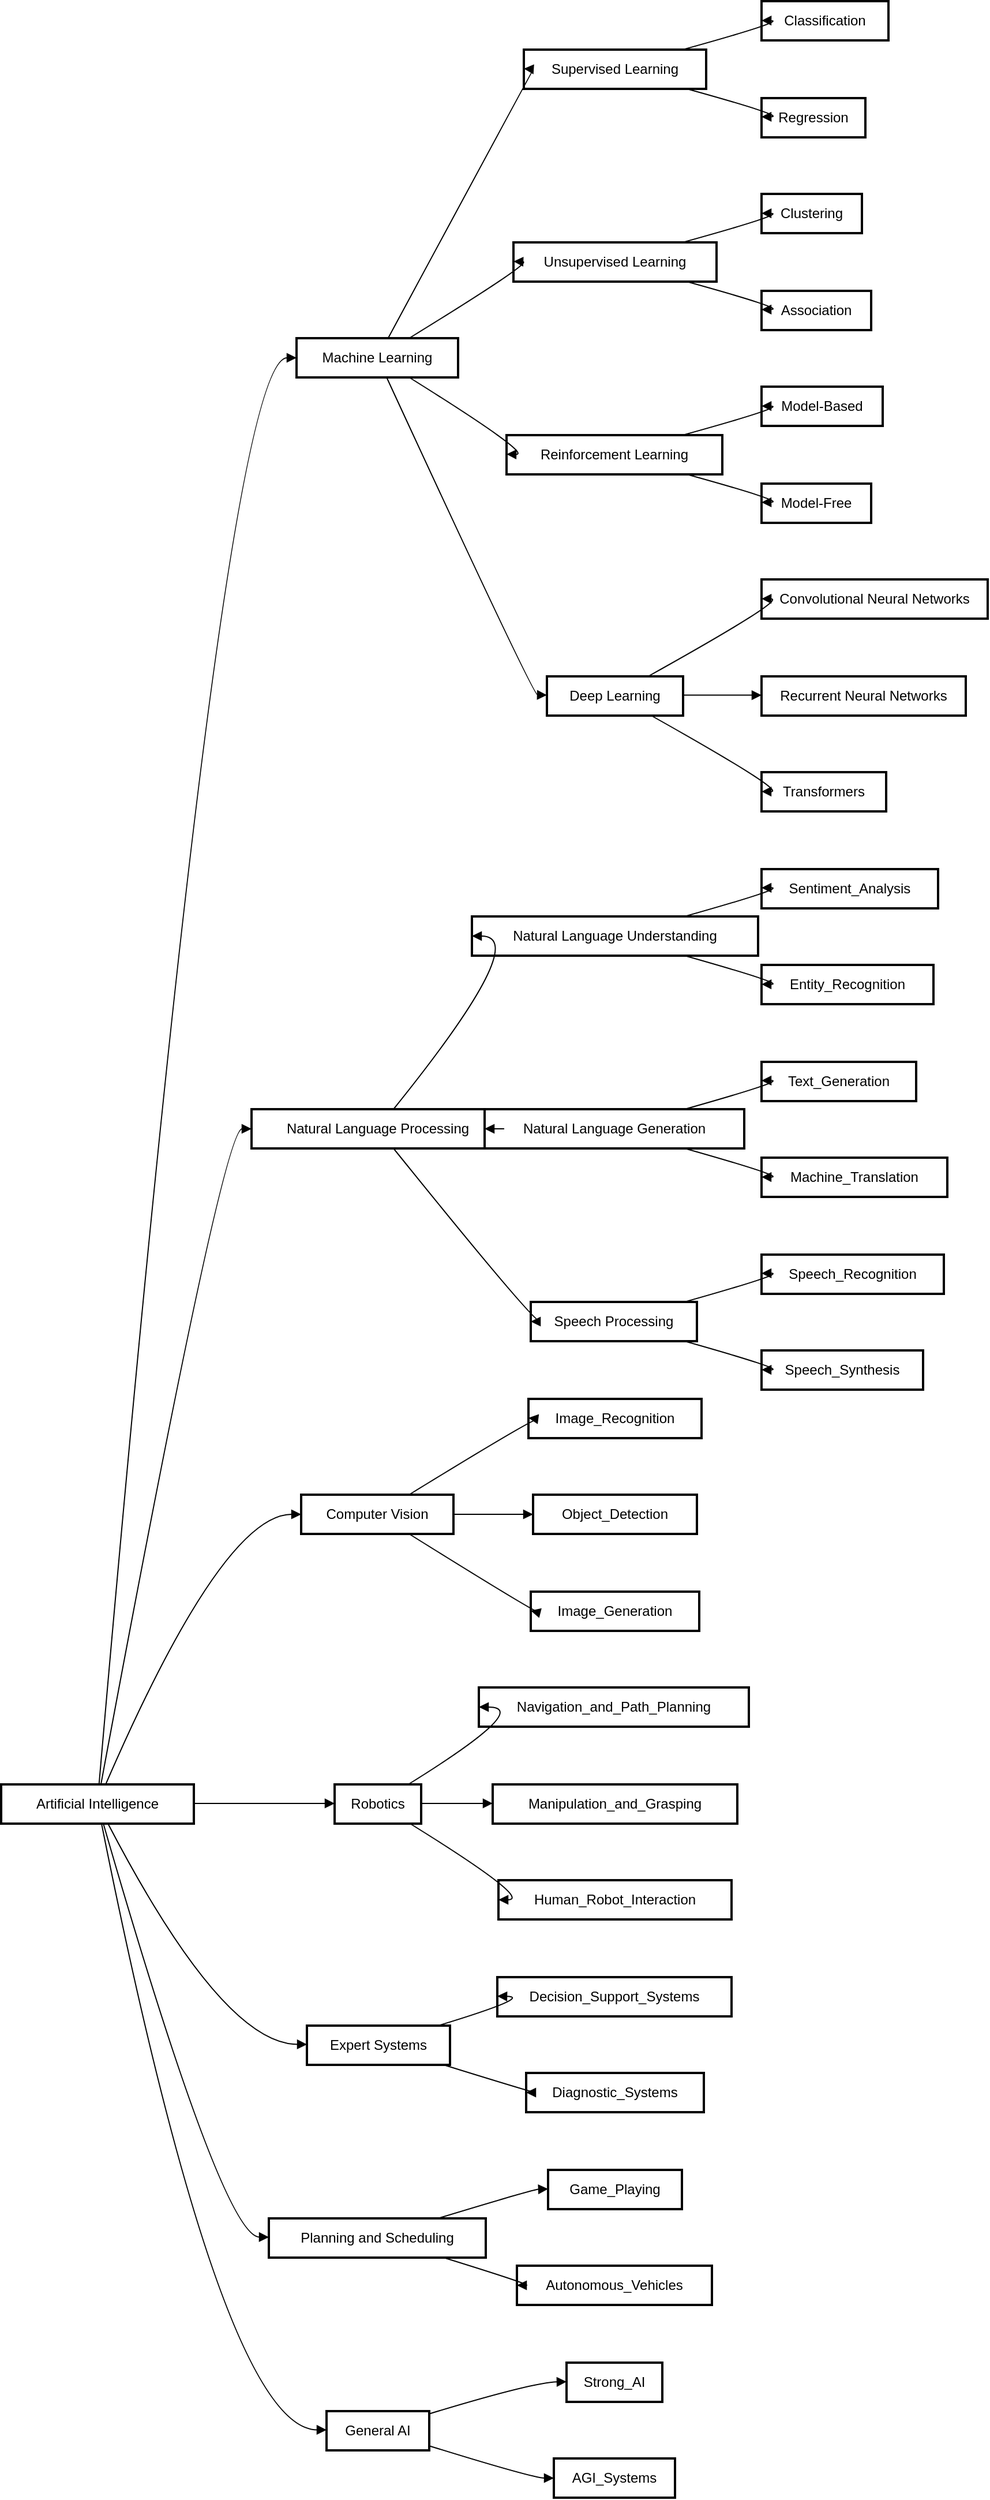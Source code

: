 <mxfile version="24.3.1" type="github">
  <diagram name="Page-1" id="9s_VgViNMeHV7FSrBPHC">
    <mxGraphModel dx="-1010" dy="902" grid="0" gridSize="10" guides="1" tooltips="1" connect="1" arrows="1" fold="1" page="1" pageScale="1" pageWidth="900" pageHeight="1600" math="0" shadow="0">
      <root>
        <mxCell id="0" />
        <mxCell id="1" parent="0" />
        <mxCell id="OQliHU4YAgJp6lG1vNW5-84" value="Artificial Intelligence" style="whiteSpace=wrap;strokeWidth=2;hachureGap=4;fontFamily=Helvetica;" vertex="1" parent="1">
          <mxGeometry x="2719" y="1881" width="167" height="34" as="geometry" />
        </mxCell>
        <mxCell id="OQliHU4YAgJp6lG1vNW5-85" value="Machine Learning" style="whiteSpace=wrap;strokeWidth=2;hachureGap=4;fontFamily=Helvetica;" vertex="1" parent="1">
          <mxGeometry x="2975" y="628" width="140" height="34" as="geometry" />
        </mxCell>
        <mxCell id="OQliHU4YAgJp6lG1vNW5-86" value="Natural Language Processing" style="whiteSpace=wrap;strokeWidth=2;hachureGap=4;fontFamily=Helvetica;" vertex="1" parent="1">
          <mxGeometry x="2936" y="1296" width="219" height="34" as="geometry" />
        </mxCell>
        <mxCell id="OQliHU4YAgJp6lG1vNW5-87" value="Computer Vision" style="whiteSpace=wrap;strokeWidth=2;hachureGap=4;fontFamily=Helvetica;" vertex="1" parent="1">
          <mxGeometry x="2979" y="1630" width="132" height="34" as="geometry" />
        </mxCell>
        <mxCell id="OQliHU4YAgJp6lG1vNW5-88" value="Robotics" style="whiteSpace=wrap;strokeWidth=2;hachureGap=4;fontFamily=Helvetica;" vertex="1" parent="1">
          <mxGeometry x="3008" y="1881" width="75" height="34" as="geometry" />
        </mxCell>
        <mxCell id="OQliHU4YAgJp6lG1vNW5-89" value="Expert Systems" style="whiteSpace=wrap;strokeWidth=2;hachureGap=4;fontFamily=Helvetica;" vertex="1" parent="1">
          <mxGeometry x="2984" y="2090" width="124" height="34" as="geometry" />
        </mxCell>
        <mxCell id="OQliHU4YAgJp6lG1vNW5-90" value="Planning and Scheduling" style="whiteSpace=wrap;strokeWidth=2;hachureGap=4;fontFamily=Helvetica;" vertex="1" parent="1">
          <mxGeometry x="2951" y="2257" width="188" height="34" as="geometry" />
        </mxCell>
        <mxCell id="OQliHU4YAgJp6lG1vNW5-91" value="General AI" style="whiteSpace=wrap;strokeWidth=2;hachureGap=4;fontFamily=Helvetica;" vertex="1" parent="1">
          <mxGeometry x="3001" y="2424" width="89" height="34" as="geometry" />
        </mxCell>
        <mxCell id="OQliHU4YAgJp6lG1vNW5-92" value="Supervised Learning" style="whiteSpace=wrap;strokeWidth=2;hachureGap=4;fontFamily=Helvetica;" vertex="1" parent="1">
          <mxGeometry x="3172" y="378" width="158" height="34" as="geometry" />
        </mxCell>
        <mxCell id="OQliHU4YAgJp6lG1vNW5-93" value="Unsupervised Learning" style="whiteSpace=wrap;strokeWidth=2;hachureGap=4;fontFamily=Helvetica;" vertex="1" parent="1">
          <mxGeometry x="3163" y="545" width="176" height="34" as="geometry" />
        </mxCell>
        <mxCell id="OQliHU4YAgJp6lG1vNW5-94" value="Reinforcement Learning" style="whiteSpace=wrap;strokeWidth=2;hachureGap=4;fontFamily=Helvetica;" vertex="1" parent="1">
          <mxGeometry x="3157" y="712" width="187" height="34" as="geometry" />
        </mxCell>
        <mxCell id="OQliHU4YAgJp6lG1vNW5-95" value="Deep Learning" style="whiteSpace=wrap;strokeWidth=2;hachureGap=4;fontFamily=Helvetica;" vertex="1" parent="1">
          <mxGeometry x="3192" y="921" width="118" height="34" as="geometry" />
        </mxCell>
        <mxCell id="OQliHU4YAgJp6lG1vNW5-96" value="Classification" style="whiteSpace=wrap;strokeWidth=2;hachureGap=4;fontFamily=Helvetica;" vertex="1" parent="1">
          <mxGeometry x="3378" y="336" width="110" height="34" as="geometry" />
        </mxCell>
        <mxCell id="OQliHU4YAgJp6lG1vNW5-97" value="Regression" style="whiteSpace=wrap;strokeWidth=2;hachureGap=4;fontFamily=Helvetica;" vertex="1" parent="1">
          <mxGeometry x="3378" y="420" width="90" height="34" as="geometry" />
        </mxCell>
        <mxCell id="OQliHU4YAgJp6lG1vNW5-98" value="Clustering" style="whiteSpace=wrap;strokeWidth=2;hachureGap=4;fontFamily=Helvetica;" vertex="1" parent="1">
          <mxGeometry x="3378" y="503" width="87" height="34" as="geometry" />
        </mxCell>
        <mxCell id="OQliHU4YAgJp6lG1vNW5-99" value="Association" style="whiteSpace=wrap;strokeWidth=2;hachureGap=4;fontFamily=Helvetica;" vertex="1" parent="1">
          <mxGeometry x="3378" y="587" width="95" height="34" as="geometry" />
        </mxCell>
        <mxCell id="OQliHU4YAgJp6lG1vNW5-100" value="Model-Based" style="whiteSpace=wrap;strokeWidth=2;hachureGap=4;fontFamily=Helvetica;" vertex="1" parent="1">
          <mxGeometry x="3378" y="670" width="105" height="34" as="geometry" />
        </mxCell>
        <mxCell id="OQliHU4YAgJp6lG1vNW5-101" value="Model-Free" style="whiteSpace=wrap;strokeWidth=2;hachureGap=4;fontFamily=Helvetica;" vertex="1" parent="1">
          <mxGeometry x="3378" y="754" width="95" height="34" as="geometry" />
        </mxCell>
        <mxCell id="OQliHU4YAgJp6lG1vNW5-102" value="Convolutional Neural Networks" style="whiteSpace=wrap;strokeWidth=2;hachureGap=4;fontFamily=Helvetica;" vertex="1" parent="1">
          <mxGeometry x="3378" y="837" width="196" height="34" as="geometry" />
        </mxCell>
        <mxCell id="OQliHU4YAgJp6lG1vNW5-103" value="Recurrent Neural Networks" style="whiteSpace=wrap;strokeWidth=2;hachureGap=4;fontFamily=Helvetica;" vertex="1" parent="1">
          <mxGeometry x="3378" y="921" width="177" height="34" as="geometry" />
        </mxCell>
        <mxCell id="OQliHU4YAgJp6lG1vNW5-104" value="Transformers" style="whiteSpace=wrap;strokeWidth=2;hachureGap=4;fontFamily=Helvetica;" vertex="1" parent="1">
          <mxGeometry x="3378" y="1004" width="108" height="34" as="geometry" />
        </mxCell>
        <mxCell id="OQliHU4YAgJp6lG1vNW5-105" value="Natural Language Understanding" style="whiteSpace=wrap;strokeWidth=2;hachureGap=4;fontFamily=Helvetica;" vertex="1" parent="1">
          <mxGeometry x="3127" y="1129" width="248" height="34" as="geometry" />
        </mxCell>
        <mxCell id="OQliHU4YAgJp6lG1vNW5-106" value="Natural Language Generation" style="whiteSpace=wrap;strokeWidth=2;hachureGap=4;fontFamily=Helvetica;" vertex="1" parent="1">
          <mxGeometry x="3138" y="1296" width="225" height="34" as="geometry" />
        </mxCell>
        <mxCell id="OQliHU4YAgJp6lG1vNW5-107" value="Speech Processing" style="whiteSpace=wrap;strokeWidth=2;hachureGap=4;fontFamily=Helvetica;" vertex="1" parent="1">
          <mxGeometry x="3178" y="1463" width="144" height="34" as="geometry" />
        </mxCell>
        <mxCell id="OQliHU4YAgJp6lG1vNW5-108" value="Sentiment_Analysis" style="whiteSpace=wrap;strokeWidth=2;hachureGap=4;fontFamily=Helvetica;" vertex="1" parent="1">
          <mxGeometry x="3378" y="1088" width="153" height="34" as="geometry" />
        </mxCell>
        <mxCell id="OQliHU4YAgJp6lG1vNW5-109" value="Entity_Recognition" style="whiteSpace=wrap;strokeWidth=2;hachureGap=4;fontFamily=Helvetica;" vertex="1" parent="1">
          <mxGeometry x="3378" y="1171" width="149" height="34" as="geometry" />
        </mxCell>
        <mxCell id="OQliHU4YAgJp6lG1vNW5-110" value="Text_Generation" style="whiteSpace=wrap;strokeWidth=2;hachureGap=4;fontFamily=Helvetica;" vertex="1" parent="1">
          <mxGeometry x="3378" y="1255" width="134" height="34" as="geometry" />
        </mxCell>
        <mxCell id="OQliHU4YAgJp6lG1vNW5-111" value="Machine_Translation" style="whiteSpace=wrap;strokeWidth=2;hachureGap=4;fontFamily=Helvetica;" vertex="1" parent="1">
          <mxGeometry x="3378" y="1338" width="161" height="34" as="geometry" />
        </mxCell>
        <mxCell id="OQliHU4YAgJp6lG1vNW5-112" value="Speech_Recognition" style="whiteSpace=wrap;strokeWidth=2;hachureGap=4;fontFamily=Helvetica;" vertex="1" parent="1">
          <mxGeometry x="3378" y="1422" width="158" height="34" as="geometry" />
        </mxCell>
        <mxCell id="OQliHU4YAgJp6lG1vNW5-113" value="Speech_Synthesis" style="whiteSpace=wrap;strokeWidth=2;hachureGap=4;fontFamily=Helvetica;" vertex="1" parent="1">
          <mxGeometry x="3378" y="1505" width="140" height="34" as="geometry" />
        </mxCell>
        <mxCell id="OQliHU4YAgJp6lG1vNW5-114" value="Image_Recognition" style="whiteSpace=wrap;strokeWidth=2;hachureGap=4;fontFamily=Helvetica;" vertex="1" parent="1">
          <mxGeometry x="3176" y="1547" width="150" height="34" as="geometry" />
        </mxCell>
        <mxCell id="OQliHU4YAgJp6lG1vNW5-115" value="Object_Detection" style="whiteSpace=wrap;strokeWidth=2;hachureGap=4;fontFamily=Helvetica;" vertex="1" parent="1">
          <mxGeometry x="3180" y="1630" width="142" height="34" as="geometry" />
        </mxCell>
        <mxCell id="OQliHU4YAgJp6lG1vNW5-116" value="Image_Generation" style="whiteSpace=wrap;strokeWidth=2;hachureGap=4;fontFamily=Helvetica;" vertex="1" parent="1">
          <mxGeometry x="3178" y="1714" width="146" height="34" as="geometry" />
        </mxCell>
        <mxCell id="OQliHU4YAgJp6lG1vNW5-117" value="Navigation_and_Path_Planning" style="whiteSpace=wrap;strokeWidth=2;hachureGap=4;fontFamily=Helvetica;" vertex="1" parent="1">
          <mxGeometry x="3133" y="1797" width="234" height="34" as="geometry" />
        </mxCell>
        <mxCell id="OQliHU4YAgJp6lG1vNW5-118" value="Manipulation_and_Grasping" style="whiteSpace=wrap;strokeWidth=2;hachureGap=4;fontFamily=Helvetica;" vertex="1" parent="1">
          <mxGeometry x="3145" y="1881" width="212" height="34" as="geometry" />
        </mxCell>
        <mxCell id="OQliHU4YAgJp6lG1vNW5-119" value="Human_Robot_Interaction" style="whiteSpace=wrap;strokeWidth=2;hachureGap=4;fontFamily=Helvetica;" vertex="1" parent="1">
          <mxGeometry x="3150" y="1964" width="202" height="34" as="geometry" />
        </mxCell>
        <mxCell id="OQliHU4YAgJp6lG1vNW5-120" value="Decision_Support_Systems" style="whiteSpace=wrap;strokeWidth=2;hachureGap=4;fontFamily=Helvetica;" vertex="1" parent="1">
          <mxGeometry x="3149" y="2048" width="203" height="34" as="geometry" />
        </mxCell>
        <mxCell id="OQliHU4YAgJp6lG1vNW5-121" value="Diagnostic_Systems" style="whiteSpace=wrap;strokeWidth=2;hachureGap=4;fontFamily=Helvetica;" vertex="1" parent="1">
          <mxGeometry x="3174" y="2131" width="154" height="34" as="geometry" />
        </mxCell>
        <mxCell id="OQliHU4YAgJp6lG1vNW5-122" value="Game_Playing" style="whiteSpace=wrap;strokeWidth=2;hachureGap=4;fontFamily=Helvetica;" vertex="1" parent="1">
          <mxGeometry x="3193" y="2215" width="116" height="34" as="geometry" />
        </mxCell>
        <mxCell id="OQliHU4YAgJp6lG1vNW5-123" value="Autonomous_Vehicles" style="whiteSpace=wrap;strokeWidth=2;hachureGap=4;fontFamily=Helvetica;" vertex="1" parent="1">
          <mxGeometry x="3166" y="2298" width="169" height="34" as="geometry" />
        </mxCell>
        <mxCell id="OQliHU4YAgJp6lG1vNW5-124" value="Strong_AI" style="whiteSpace=wrap;strokeWidth=2;hachureGap=4;fontFamily=Helvetica;" vertex="1" parent="1">
          <mxGeometry x="3209" y="2382" width="83" height="34" as="geometry" />
        </mxCell>
        <mxCell id="OQliHU4YAgJp6lG1vNW5-125" value="AGI_Systems" style="whiteSpace=wrap;strokeWidth=2;hachureGap=4;fontFamily=Helvetica;" vertex="1" parent="1">
          <mxGeometry x="3198" y="2465" width="105" height="34" as="geometry" />
        </mxCell>
        <mxCell id="OQliHU4YAgJp6lG1vNW5-126" value="" style="curved=1;startArrow=none;endArrow=block;exitX=0.508;exitY=-0.007;entryX=0.003;entryY=0.5;rounded=0;hachureGap=4;fontFamily=Helvetica;" edge="1" parent="1" source="OQliHU4YAgJp6lG1vNW5-84" target="OQliHU4YAgJp6lG1vNW5-85">
          <mxGeometry relative="1" as="geometry">
            <Array as="points">
              <mxPoint x="2911" y="645" />
            </Array>
          </mxGeometry>
        </mxCell>
        <mxCell id="OQliHU4YAgJp6lG1vNW5-127" value="" style="curved=1;startArrow=none;endArrow=block;exitX=0.518;exitY=-0.007;entryX=-0.001;entryY=0.5;rounded=0;hachureGap=4;fontFamily=Helvetica;" edge="1" parent="1" source="OQliHU4YAgJp6lG1vNW5-84" target="OQliHU4YAgJp6lG1vNW5-86">
          <mxGeometry relative="1" as="geometry">
            <Array as="points">
              <mxPoint x="2911" y="1313" />
            </Array>
          </mxGeometry>
        </mxCell>
        <mxCell id="OQliHU4YAgJp6lG1vNW5-128" value="" style="curved=1;startArrow=none;endArrow=block;exitX=0.543;exitY=-0.007;entryX=0.001;entryY=0.5;rounded=0;hachureGap=4;fontFamily=Helvetica;" edge="1" parent="1" source="OQliHU4YAgJp6lG1vNW5-84" target="OQliHU4YAgJp6lG1vNW5-87">
          <mxGeometry relative="1" as="geometry">
            <Array as="points">
              <mxPoint x="2911" y="1647" />
            </Array>
          </mxGeometry>
        </mxCell>
        <mxCell id="OQliHU4YAgJp6lG1vNW5-129" value="" style="curved=1;startArrow=none;endArrow=block;exitX=0.999;exitY=0.485;entryX=-0.003;entryY=0.485;rounded=0;hachureGap=4;fontFamily=Helvetica;" edge="1" parent="1" source="OQliHU4YAgJp6lG1vNW5-84" target="OQliHU4YAgJp6lG1vNW5-88">
          <mxGeometry relative="1" as="geometry">
            <Array as="points" />
          </mxGeometry>
        </mxCell>
        <mxCell id="OQliHU4YAgJp6lG1vNW5-130" value="" style="curved=1;startArrow=none;endArrow=block;exitX=0.552;exitY=0.978;entryX=-0.004;entryY=0.478;rounded=0;hachureGap=4;fontFamily=Helvetica;" edge="1" parent="1" source="OQliHU4YAgJp6lG1vNW5-84" target="OQliHU4YAgJp6lG1vNW5-89">
          <mxGeometry relative="1" as="geometry">
            <Array as="points">
              <mxPoint x="2911" y="2106" />
            </Array>
          </mxGeometry>
        </mxCell>
        <mxCell id="OQliHU4YAgJp6lG1vNW5-131" value="" style="curved=1;startArrow=none;endArrow=block;exitX=0.529;exitY=0.978;entryX=0.0;entryY=0.478;rounded=0;hachureGap=4;fontFamily=Helvetica;" edge="1" parent="1" source="OQliHU4YAgJp6lG1vNW5-84" target="OQliHU4YAgJp6lG1vNW5-90">
          <mxGeometry relative="1" as="geometry">
            <Array as="points">
              <mxPoint x="2911" y="2273" />
            </Array>
          </mxGeometry>
        </mxCell>
        <mxCell id="OQliHU4YAgJp6lG1vNW5-132" value="" style="curved=1;startArrow=none;endArrow=block;exitX=0.52;exitY=0.978;entryX=-0.004;entryY=0.478;rounded=0;hachureGap=4;fontFamily=Helvetica;" edge="1" parent="1" source="OQliHU4YAgJp6lG1vNW5-84" target="OQliHU4YAgJp6lG1vNW5-91">
          <mxGeometry relative="1" as="geometry">
            <Array as="points">
              <mxPoint x="2911" y="2440" />
            </Array>
          </mxGeometry>
        </mxCell>
        <mxCell id="OQliHU4YAgJp6lG1vNW5-133" value="" style="curved=1;startArrow=none;endArrow=block;exitX=0.566;exitY=0.007;entryX=-0.002;entryY=0.485;rounded=0;hachureGap=4;fontFamily=Helvetica;" edge="1" parent="1" source="OQliHU4YAgJp6lG1vNW5-85" target="OQliHU4YAgJp6lG1vNW5-92">
          <mxGeometry relative="1" as="geometry">
            <Array as="points">
              <mxPoint x="3180" y="395" />
            </Array>
          </mxGeometry>
        </mxCell>
        <mxCell id="OQliHU4YAgJp6lG1vNW5-134" value="" style="curved=1;startArrow=none;endArrow=block;exitX=0.695;exitY=0.007;entryX=-0.002;entryY=0.485;rounded=0;hachureGap=4;fontFamily=Helvetica;" edge="1" parent="1" source="OQliHU4YAgJp6lG1vNW5-85" target="OQliHU4YAgJp6lG1vNW5-93">
          <mxGeometry relative="1" as="geometry">
            <Array as="points">
              <mxPoint x="3180" y="562" />
            </Array>
          </mxGeometry>
        </mxCell>
        <mxCell id="OQliHU4YAgJp6lG1vNW5-135" value="" style="curved=1;startArrow=none;endArrow=block;exitX=0.695;exitY=0.993;entryX=0.002;entryY=0.485;rounded=0;hachureGap=4;fontFamily=Helvetica;" edge="1" parent="1" source="OQliHU4YAgJp6lG1vNW5-85" target="OQliHU4YAgJp6lG1vNW5-94">
          <mxGeometry relative="1" as="geometry">
            <Array as="points">
              <mxPoint x="3180" y="729" />
            </Array>
          </mxGeometry>
        </mxCell>
        <mxCell id="OQliHU4YAgJp6lG1vNW5-136" value="" style="curved=1;startArrow=none;endArrow=block;exitX=0.557;exitY=0.993;entryX=-0.0;entryY=0.478;rounded=0;hachureGap=4;fontFamily=Helvetica;" edge="1" parent="1" source="OQliHU4YAgJp6lG1vNW5-85" target="OQliHU4YAgJp6lG1vNW5-95">
          <mxGeometry relative="1" as="geometry">
            <Array as="points">
              <mxPoint x="3180" y="937" />
            </Array>
          </mxGeometry>
        </mxCell>
        <mxCell id="OQliHU4YAgJp6lG1vNW5-137" value="" style="curved=1;startArrow=none;endArrow=block;exitX=0.877;exitY=-0.007;entryX=-0.002;entryY=0.493;rounded=0;hachureGap=4;fontFamily=Helvetica;" edge="1" parent="1" source="OQliHU4YAgJp6lG1vNW5-92" target="OQliHU4YAgJp6lG1vNW5-96">
          <mxGeometry relative="1" as="geometry">
            <Array as="points">
              <mxPoint x="3400" y="353" />
            </Array>
          </mxGeometry>
        </mxCell>
        <mxCell id="OQliHU4YAgJp6lG1vNW5-138" value="" style="curved=1;startArrow=none;endArrow=block;exitX=0.877;exitY=0.978;entryX=-0.002;entryY=0.478;rounded=0;hachureGap=4;fontFamily=Helvetica;" edge="1" parent="1" source="OQliHU4YAgJp6lG1vNW5-92" target="OQliHU4YAgJp6lG1vNW5-97">
          <mxGeometry relative="1" as="geometry">
            <Array as="points">
              <mxPoint x="3400" y="436" />
            </Array>
          </mxGeometry>
        </mxCell>
        <mxCell id="OQliHU4YAgJp6lG1vNW5-139" value="" style="curved=1;startArrow=none;endArrow=block;exitX=0.838;exitY=-0.007;entryX=0.004;entryY=0.493;rounded=0;hachureGap=4;fontFamily=Helvetica;" edge="1" parent="1" source="OQliHU4YAgJp6lG1vNW5-93" target="OQliHU4YAgJp6lG1vNW5-98">
          <mxGeometry relative="1" as="geometry">
            <Array as="points">
              <mxPoint x="3400" y="520" />
            </Array>
          </mxGeometry>
        </mxCell>
        <mxCell id="OQliHU4YAgJp6lG1vNW5-140" value="" style="curved=1;startArrow=none;endArrow=block;exitX=0.838;exitY=0.978;entryX=0.004;entryY=0.478;rounded=0;hachureGap=4;fontFamily=Helvetica;" edge="1" parent="1" source="OQliHU4YAgJp6lG1vNW5-93" target="OQliHU4YAgJp6lG1vNW5-99">
          <mxGeometry relative="1" as="geometry">
            <Array as="points">
              <mxPoint x="3400" y="603" />
            </Array>
          </mxGeometry>
        </mxCell>
        <mxCell id="OQliHU4YAgJp6lG1vNW5-141" value="" style="curved=1;startArrow=none;endArrow=block;exitX=0.821;exitY=-0.007;entryX=-0.004;entryY=0.493;rounded=0;hachureGap=4;fontFamily=Helvetica;" edge="1" parent="1" source="OQliHU4YAgJp6lG1vNW5-94" target="OQliHU4YAgJp6lG1vNW5-100">
          <mxGeometry relative="1" as="geometry">
            <Array as="points">
              <mxPoint x="3400" y="687" />
            </Array>
          </mxGeometry>
        </mxCell>
        <mxCell id="OQliHU4YAgJp6lG1vNW5-142" value="" style="curved=1;startArrow=none;endArrow=block;exitX=0.821;exitY=0.978;entryX=0.003;entryY=0.478;rounded=0;hachureGap=4;fontFamily=Helvetica;" edge="1" parent="1" source="OQliHU4YAgJp6lG1vNW5-94" target="OQliHU4YAgJp6lG1vNW5-101">
          <mxGeometry relative="1" as="geometry">
            <Array as="points">
              <mxPoint x="3400" y="770" />
            </Array>
          </mxGeometry>
        </mxCell>
        <mxCell id="OQliHU4YAgJp6lG1vNW5-143" value="" style="curved=1;startArrow=none;endArrow=block;exitX=0.751;exitY=-0.015;entryX=-0.001;entryY=0.493;rounded=0;hachureGap=4;fontFamily=Helvetica;" edge="1" parent="1" source="OQliHU4YAgJp6lG1vNW5-95" target="OQliHU4YAgJp6lG1vNW5-102">
          <mxGeometry relative="1" as="geometry">
            <Array as="points">
              <mxPoint x="3400" y="854" />
            </Array>
          </mxGeometry>
        </mxCell>
        <mxCell id="OQliHU4YAgJp6lG1vNW5-144" value="" style="curved=1;startArrow=none;endArrow=block;exitX=0.996;exitY=0.478;entryX=-0.002;entryY=0.478;rounded=0;hachureGap=4;fontFamily=Helvetica;" edge="1" parent="1" source="OQliHU4YAgJp6lG1vNW5-95" target="OQliHU4YAgJp6lG1vNW5-103">
          <mxGeometry relative="1" as="geometry">
            <Array as="points" />
          </mxGeometry>
        </mxCell>
        <mxCell id="OQliHU4YAgJp6lG1vNW5-145" value="" style="curved=1;startArrow=none;endArrow=block;exitX=0.751;exitY=0.971;entryX=0.0;entryY=0.493;rounded=0;hachureGap=4;fontFamily=Helvetica;" edge="1" parent="1" source="OQliHU4YAgJp6lG1vNW5-95" target="OQliHU4YAgJp6lG1vNW5-104">
          <mxGeometry relative="1" as="geometry">
            <Array as="points">
              <mxPoint x="3400" y="1021" />
            </Array>
          </mxGeometry>
        </mxCell>
        <mxCell id="OQliHU4YAgJp6lG1vNW5-146" value="" style="curved=1;startArrow=none;endArrow=block;exitX=0.561;exitY=0.007;entryX=-0.001;entryY=0.5;rounded=0;hachureGap=4;fontFamily=Helvetica;" edge="1" parent="1" source="OQliHU4YAgJp6lG1vNW5-86" target="OQliHU4YAgJp6lG1vNW5-105">
          <mxGeometry relative="1" as="geometry">
            <Array as="points">
              <mxPoint x="3180" y="1146" />
            </Array>
          </mxGeometry>
        </mxCell>
        <mxCell id="OQliHU4YAgJp6lG1vNW5-147" value="" style="curved=1;startArrow=none;endArrow=block;exitX=0.999;exitY=0.5;entryX=0.001;entryY=0.5;rounded=0;hachureGap=4;fontFamily=Helvetica;" edge="1" parent="1" source="OQliHU4YAgJp6lG1vNW5-86" target="OQliHU4YAgJp6lG1vNW5-106">
          <mxGeometry relative="1" as="geometry">
            <Array as="points" />
          </mxGeometry>
        </mxCell>
        <mxCell id="OQliHU4YAgJp6lG1vNW5-148" value="" style="curved=1;startArrow=none;endArrow=block;exitX=0.561;exitY=0.993;entryX=0.003;entryY=0.5;rounded=0;hachureGap=4;fontFamily=Helvetica;" edge="1" parent="1" source="OQliHU4YAgJp6lG1vNW5-86" target="OQliHU4YAgJp6lG1vNW5-107">
          <mxGeometry relative="1" as="geometry">
            <Array as="points">
              <mxPoint x="3180" y="1480" />
            </Array>
          </mxGeometry>
        </mxCell>
        <mxCell id="OQliHU4YAgJp6lG1vNW5-149" value="" style="curved=1;startArrow=none;endArrow=block;exitX=0.74;exitY=0.007;entryX=0.002;entryY=0.478;rounded=0;hachureGap=4;fontFamily=Helvetica;" edge="1" parent="1" source="OQliHU4YAgJp6lG1vNW5-105" target="OQliHU4YAgJp6lG1vNW5-108">
          <mxGeometry relative="1" as="geometry">
            <Array as="points">
              <mxPoint x="3400" y="1104" />
            </Array>
          </mxGeometry>
        </mxCell>
        <mxCell id="OQliHU4YAgJp6lG1vNW5-150" value="" style="curved=1;startArrow=none;endArrow=block;exitX=0.74;exitY=0.993;entryX=0.002;entryY=0.493;rounded=0;hachureGap=4;fontFamily=Helvetica;" edge="1" parent="1" source="OQliHU4YAgJp6lG1vNW5-105" target="OQliHU4YAgJp6lG1vNW5-109">
          <mxGeometry relative="1" as="geometry">
            <Array as="points">
              <mxPoint x="3400" y="1188" />
            </Array>
          </mxGeometry>
        </mxCell>
        <mxCell id="OQliHU4YAgJp6lG1vNW5-151" value="" style="curved=1;startArrow=none;endArrow=block;exitX=0.767;exitY=0.007;entryX=0.001;entryY=0.478;rounded=0;hachureGap=4;fontFamily=Helvetica;" edge="1" parent="1" source="OQliHU4YAgJp6lG1vNW5-106" target="OQliHU4YAgJp6lG1vNW5-110">
          <mxGeometry relative="1" as="geometry">
            <Array as="points">
              <mxPoint x="3400" y="1271" />
            </Array>
          </mxGeometry>
        </mxCell>
        <mxCell id="OQliHU4YAgJp6lG1vNW5-152" value="" style="curved=1;startArrow=none;endArrow=block;exitX=0.767;exitY=0.993;entryX=-0.002;entryY=0.493;rounded=0;hachureGap=4;fontFamily=Helvetica;" edge="1" parent="1" source="OQliHU4YAgJp6lG1vNW5-106" target="OQliHU4YAgJp6lG1vNW5-111">
          <mxGeometry relative="1" as="geometry">
            <Array as="points">
              <mxPoint x="3400" y="1355" />
            </Array>
          </mxGeometry>
        </mxCell>
        <mxCell id="OQliHU4YAgJp6lG1vNW5-153" value="" style="curved=1;startArrow=none;endArrow=block;exitX=0.92;exitY=0.007;entryX=0.001;entryY=0.478;rounded=0;hachureGap=4;fontFamily=Helvetica;" edge="1" parent="1" source="OQliHU4YAgJp6lG1vNW5-107" target="OQliHU4YAgJp6lG1vNW5-112">
          <mxGeometry relative="1" as="geometry">
            <Array as="points">
              <mxPoint x="3400" y="1438" />
            </Array>
          </mxGeometry>
        </mxCell>
        <mxCell id="OQliHU4YAgJp6lG1vNW5-154" value="" style="curved=1;startArrow=none;endArrow=block;exitX=0.92;exitY=0.993;entryX=0.0;entryY=0.493;rounded=0;hachureGap=4;fontFamily=Helvetica;" edge="1" parent="1" source="OQliHU4YAgJp6lG1vNW5-107" target="OQliHU4YAgJp6lG1vNW5-113">
          <mxGeometry relative="1" as="geometry">
            <Array as="points">
              <mxPoint x="3400" y="1522" />
            </Array>
          </mxGeometry>
        </mxCell>
        <mxCell id="OQliHU4YAgJp6lG1vNW5-155" value="" style="curved=1;startArrow=none;endArrow=block;exitX=0.706;exitY=0.007;entryX=-0.001;entryY=0.485;rounded=0;hachureGap=4;fontFamily=Helvetica;" edge="1" parent="1" source="OQliHU4YAgJp6lG1vNW5-87" target="OQliHU4YAgJp6lG1vNW5-114">
          <mxGeometry relative="1" as="geometry">
            <Array as="points">
              <mxPoint x="3180" y="1564" />
            </Array>
          </mxGeometry>
        </mxCell>
        <mxCell id="OQliHU4YAgJp6lG1vNW5-156" value="" style="curved=1;startArrow=none;endArrow=block;exitX=1.003;exitY=0.5;entryX=-0.001;entryY=0.5;rounded=0;hachureGap=4;fontFamily=Helvetica;" edge="1" parent="1" source="OQliHU4YAgJp6lG1vNW5-87" target="OQliHU4YAgJp6lG1vNW5-115">
          <mxGeometry relative="1" as="geometry">
            <Array as="points" />
          </mxGeometry>
        </mxCell>
        <mxCell id="OQliHU4YAgJp6lG1vNW5-157" value="" style="curved=1;startArrow=none;endArrow=block;exitX=0.706;exitY=0.993;entryX=-0.003;entryY=0.485;rounded=0;hachureGap=4;fontFamily=Helvetica;" edge="1" parent="1" source="OQliHU4YAgJp6lG1vNW5-87" target="OQliHU4YAgJp6lG1vNW5-116">
          <mxGeometry relative="1" as="geometry">
            <Array as="points">
              <mxPoint x="3180" y="1731" />
            </Array>
          </mxGeometry>
        </mxCell>
        <mxCell id="OQliHU4YAgJp6lG1vNW5-158" value="" style="curved=1;startArrow=none;endArrow=block;exitX=0.856;exitY=-0.007;entryX=0.002;entryY=0.5;rounded=0;hachureGap=4;fontFamily=Helvetica;" edge="1" parent="1" source="OQliHU4YAgJp6lG1vNW5-88" target="OQliHU4YAgJp6lG1vNW5-117">
          <mxGeometry relative="1" as="geometry">
            <Array as="points">
              <mxPoint x="3180" y="1814" />
            </Array>
          </mxGeometry>
        </mxCell>
        <mxCell id="OQliHU4YAgJp6lG1vNW5-159" value="" style="curved=1;startArrow=none;endArrow=block;exitX=0.997;exitY=0.485;entryX=-0.002;entryY=0.485;rounded=0;hachureGap=4;fontFamily=Helvetica;" edge="1" parent="1" source="OQliHU4YAgJp6lG1vNW5-88" target="OQliHU4YAgJp6lG1vNW5-118">
          <mxGeometry relative="1" as="geometry">
            <Array as="points" />
          </mxGeometry>
        </mxCell>
        <mxCell id="OQliHU4YAgJp6lG1vNW5-160" value="" style="curved=1;startArrow=none;endArrow=block;exitX=0.856;exitY=0.978;entryX=-0.0;entryY=0.5;rounded=0;hachureGap=4;fontFamily=Helvetica;" edge="1" parent="1" source="OQliHU4YAgJp6lG1vNW5-88" target="OQliHU4YAgJp6lG1vNW5-119">
          <mxGeometry relative="1" as="geometry">
            <Array as="points">
              <mxPoint x="3180" y="1981" />
            </Array>
          </mxGeometry>
        </mxCell>
        <mxCell id="OQliHU4YAgJp6lG1vNW5-161" value="" style="curved=1;startArrow=none;endArrow=block;exitX=0.929;exitY=-0.015;entryX=-0.0;entryY=0.485;rounded=0;hachureGap=4;fontFamily=Helvetica;" edge="1" parent="1" source="OQliHU4YAgJp6lG1vNW5-89" target="OQliHU4YAgJp6lG1vNW5-120">
          <mxGeometry relative="1" as="geometry">
            <Array as="points">
              <mxPoint x="3180" y="2065" />
            </Array>
          </mxGeometry>
        </mxCell>
        <mxCell id="OQliHU4YAgJp6lG1vNW5-162" value="" style="curved=1;startArrow=none;endArrow=block;exitX=0.929;exitY=0.971;entryX=-0.001;entryY=0.5;rounded=0;hachureGap=4;fontFamily=Helvetica;" edge="1" parent="1" source="OQliHU4YAgJp6lG1vNW5-89" target="OQliHU4YAgJp6lG1vNW5-121">
          <mxGeometry relative="1" as="geometry">
            <Array as="points">
              <mxPoint x="3180" y="2148" />
            </Array>
          </mxGeometry>
        </mxCell>
        <mxCell id="OQliHU4YAgJp6lG1vNW5-163" value="" style="curved=1;startArrow=none;endArrow=block;exitX=0.788;exitY=-0.015;entryX=-0.002;entryY=0.485;rounded=0;hachureGap=4;fontFamily=Helvetica;" edge="1" parent="1" source="OQliHU4YAgJp6lG1vNW5-90" target="OQliHU4YAgJp6lG1vNW5-122">
          <mxGeometry relative="1" as="geometry">
            <Array as="points">
              <mxPoint x="3180" y="2232" />
            </Array>
          </mxGeometry>
        </mxCell>
        <mxCell id="OQliHU4YAgJp6lG1vNW5-164" value="" style="curved=1;startArrow=none;endArrow=block;exitX=0.788;exitY=0.971;entryX=0.001;entryY=0.5;rounded=0;hachureGap=4;fontFamily=Helvetica;" edge="1" parent="1" source="OQliHU4YAgJp6lG1vNW5-90" target="OQliHU4YAgJp6lG1vNW5-123">
          <mxGeometry relative="1" as="geometry">
            <Array as="points">
              <mxPoint x="3180" y="2315" />
            </Array>
          </mxGeometry>
        </mxCell>
        <mxCell id="OQliHU4YAgJp6lG1vNW5-165" value="" style="curved=1;startArrow=none;endArrow=block;exitX=0.999;exitY=0.07;entryX=0.003;entryY=0.485;rounded=0;hachureGap=4;fontFamily=Helvetica;" edge="1" parent="1" source="OQliHU4YAgJp6lG1vNW5-91" target="OQliHU4YAgJp6lG1vNW5-124">
          <mxGeometry relative="1" as="geometry">
            <Array as="points">
              <mxPoint x="3180" y="2399" />
            </Array>
          </mxGeometry>
        </mxCell>
        <mxCell id="OQliHU4YAgJp6lG1vNW5-166" value="" style="curved=1;startArrow=none;endArrow=block;exitX=0.999;exitY=0.885;entryX=0.002;entryY=0.5;rounded=0;hachureGap=4;fontFamily=Helvetica;" edge="1" parent="1" source="OQliHU4YAgJp6lG1vNW5-91" target="OQliHU4YAgJp6lG1vNW5-125">
          <mxGeometry relative="1" as="geometry">
            <Array as="points">
              <mxPoint x="3180" y="2482" />
            </Array>
          </mxGeometry>
        </mxCell>
      </root>
    </mxGraphModel>
  </diagram>
</mxfile>
